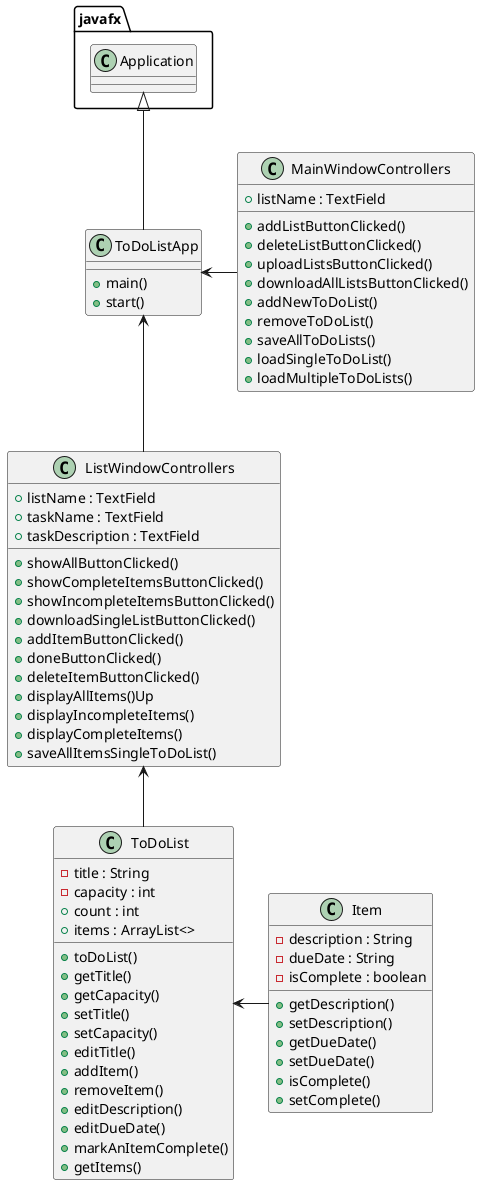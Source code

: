 @startuml
'https://plantuml.com/sequence-diagram

class ToDoListApp {
    + main()
    + start()
}

class MainWindowControllers {
    + listName : TextField

    + addListButtonClicked()
    + deleteListButtonClicked()
    + uploadListsButtonClicked()
    + downloadAllListsButtonClicked()
    + addNewToDoList()
    + removeToDoList()
    + saveAllToDoLists()
    + loadSingleToDoList()
    + loadMultipleToDoLists()
}

class ListWindowControllers {
    + listName : TextField
    + taskName : TextField
    + taskDescription : TextField

    + showAllButtonClicked()
    + showCompleteItemsButtonClicked()
    + showIncompleteItemsButtonClicked()
    + downloadSingleListButtonClicked()
    + addItemButtonClicked()
    + doneButtonClicked()
    + deleteItemButtonClicked()
    + displayAllItems()Up
    + displayIncompleteItems()
    + displayCompleteItems()
    + saveAllItemsSingleToDoList()
}

class Item {
    - description : String
    - dueDate : String
    - isComplete : boolean

    + getDescription()
    + setDescription()
    + getDueDate()
    + setDueDate()
    + isComplete()
    + setComplete()
}

class ToDoList {
    - title : String
    - capacity : int
    + count : int
    + items : ArrayList<>

    + toDoList()
    + getTitle()
    + getCapacity()
    + setTitle()
    + setCapacity()
    + editTitle()
    + addItem()
    + removeItem()
    + editDescription()
    + editDueDate()
    + markAnItemComplete()
    + getItems()
}

javafx.Application <|-- ToDoListApp

ToDoListApp <-- ListWindowControllers
ToDoListApp <- MainWindowControllers
ToDoList <- Item
ListWindowControllers <-- ToDoList

@enduml
